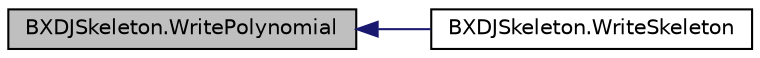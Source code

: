 digraph "BXDJSkeleton.WritePolynomial"
{
  edge [fontname="Helvetica",fontsize="10",labelfontname="Helvetica",labelfontsize="10"];
  node [fontname="Helvetica",fontsize="10",shape=record];
  rankdir="LR";
  Node25 [label="BXDJSkeleton.WritePolynomial",height=0.2,width=0.4,color="black", fillcolor="grey75", style="filled", fontcolor="black"];
  Node25 -> Node26 [dir="back",color="midnightblue",fontsize="10",style="solid",fontname="Helvetica"];
  Node26 [label="BXDJSkeleton.WriteSkeleton",height=0.2,width=0.4,color="black", fillcolor="white", style="filled",URL="$class_b_x_d_j_skeleton.html#a51284ed9f19393c90ac2fb0f854880f4",tooltip="Writes out the skeleton file for the skeleton with the base provided to the path provided. "];
}

